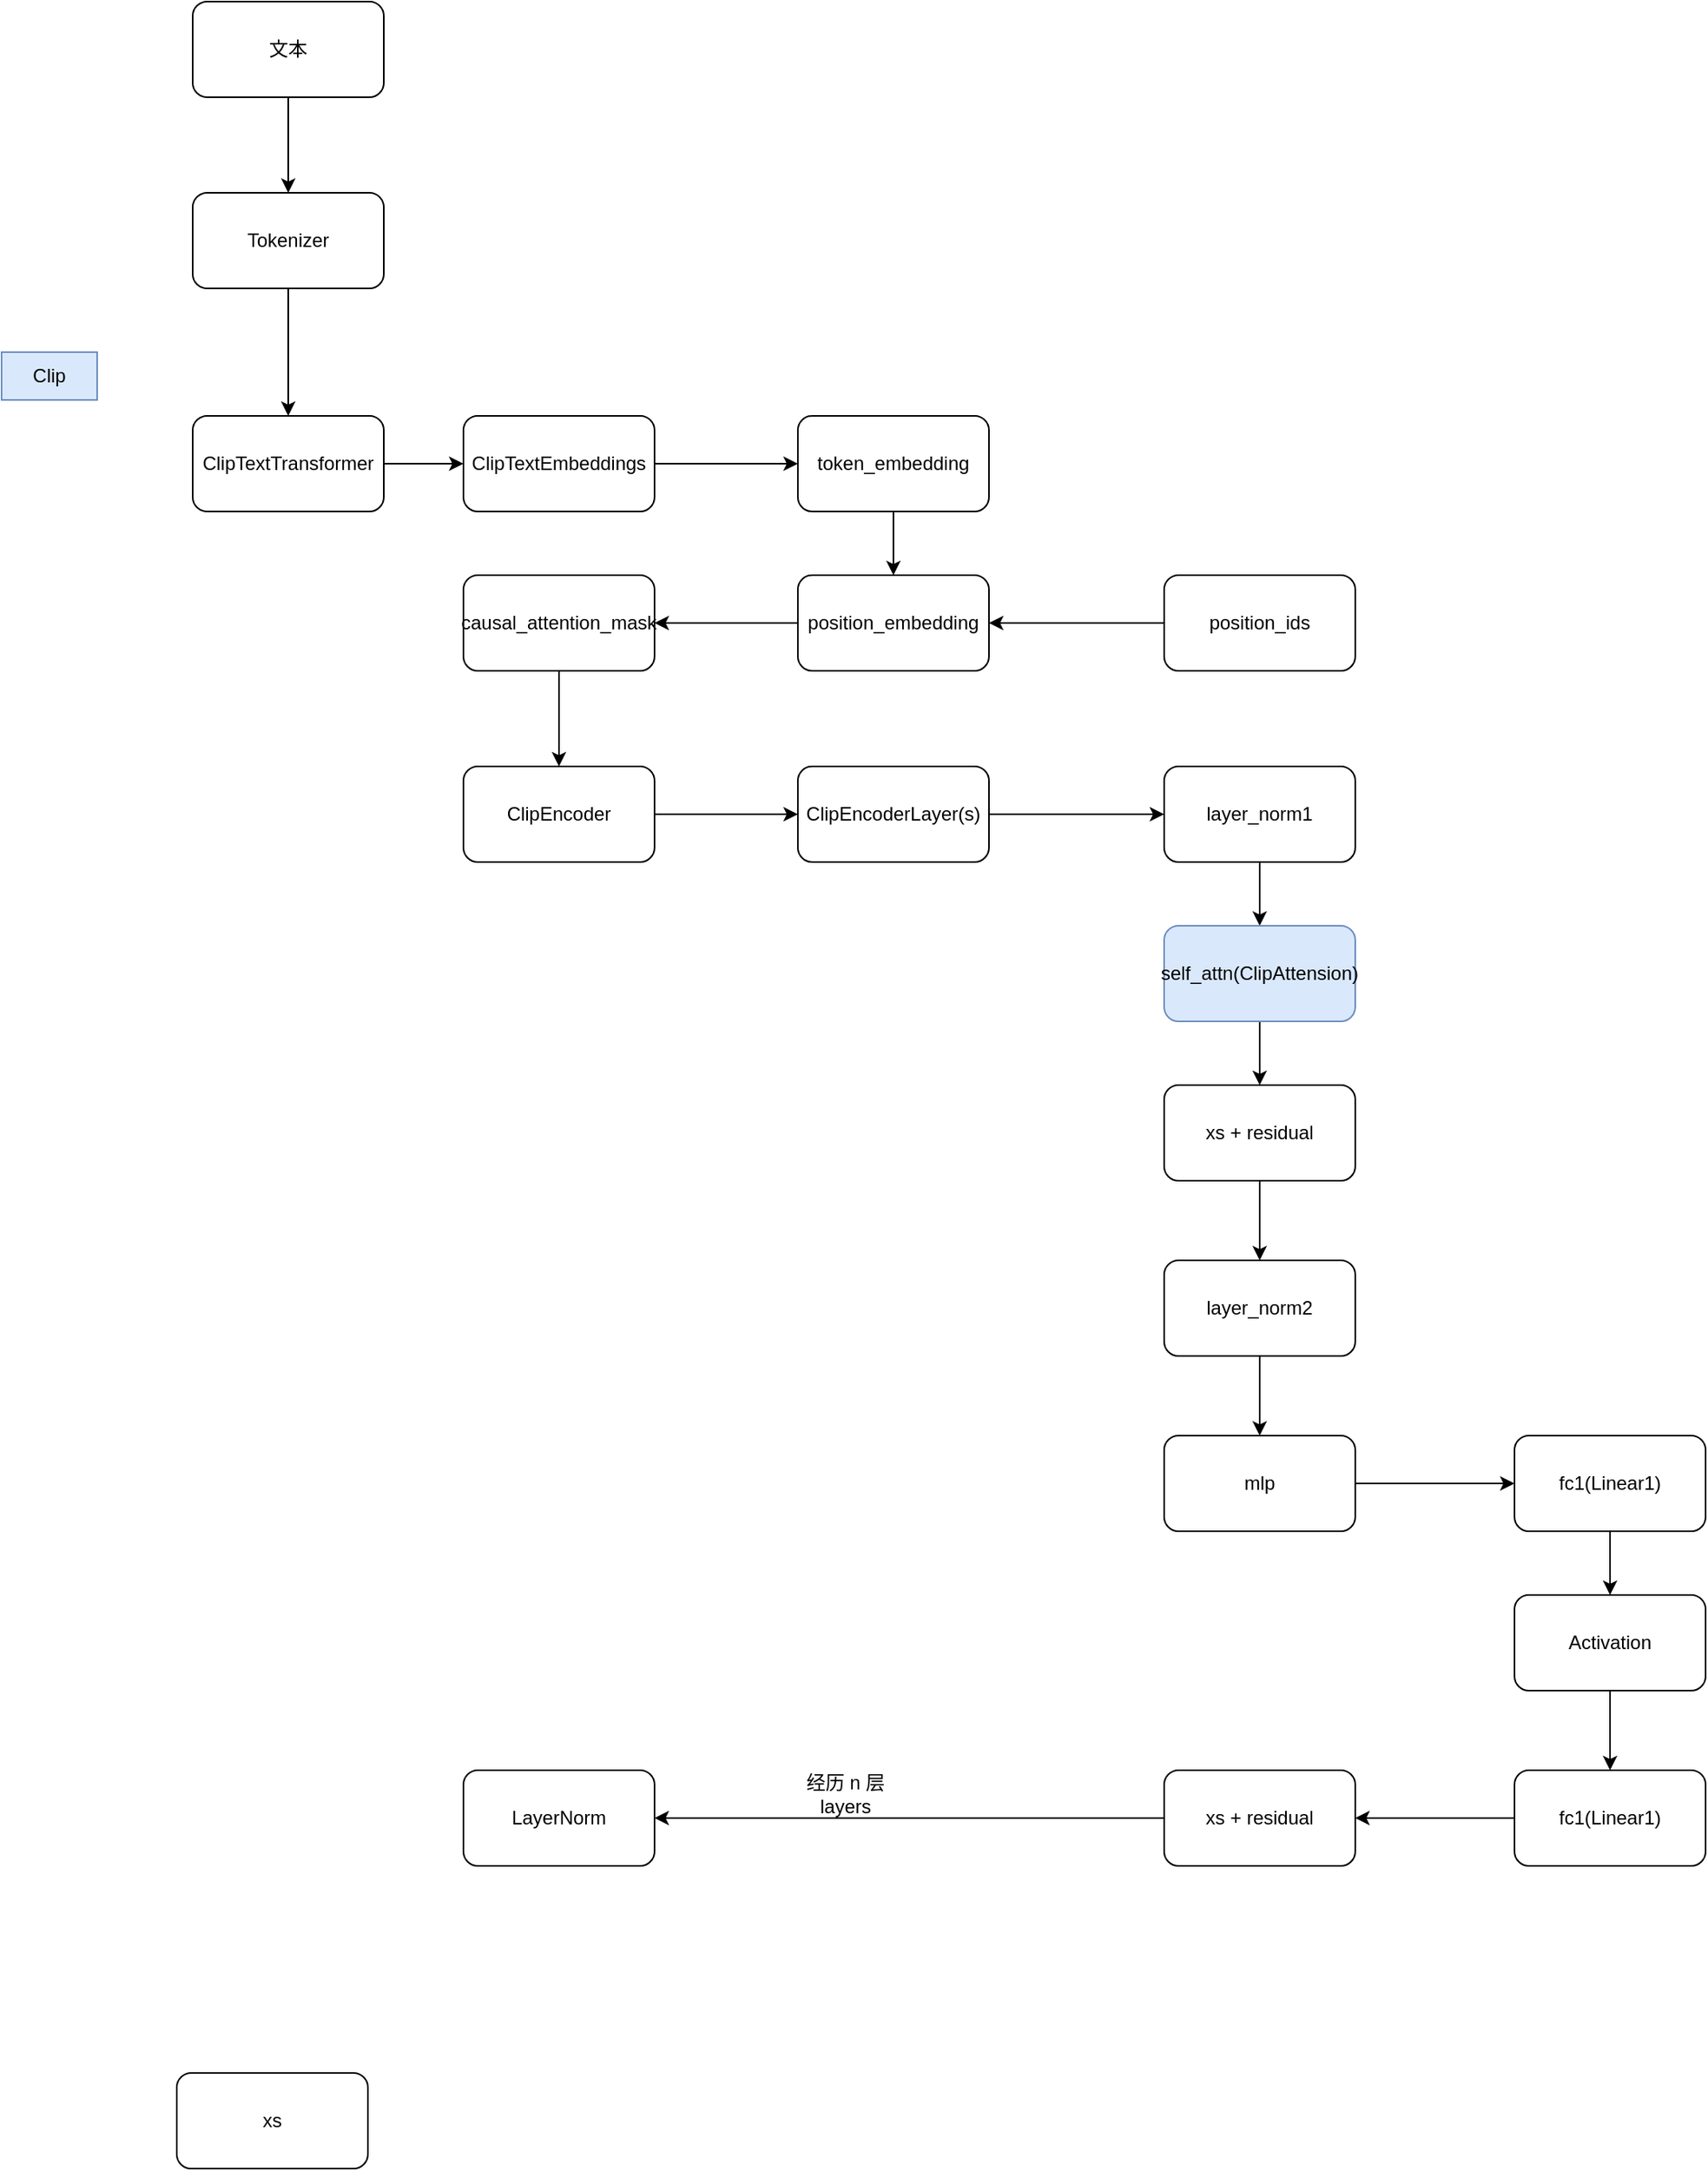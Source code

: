 <mxfile version="22.1.3" type="github">
  <diagram name="第 1 页" id="l63paUcN-cI1twzz8yY3">
    <mxGraphModel dx="2261" dy="746" grid="1" gridSize="10" guides="1" tooltips="1" connect="1" arrows="1" fold="1" page="1" pageScale="1" pageWidth="827" pageHeight="1169" math="0" shadow="0">
      <root>
        <mxCell id="0" />
        <mxCell id="1" parent="0" />
        <mxCell id="Lg7P1bCRlYR49XmwHThc-2" value="Clip" style="text;html=1;strokeColor=#6c8ebf;fillColor=#dae8fc;align=center;verticalAlign=middle;whiteSpace=wrap;rounded=0;" vertex="1" parent="1">
          <mxGeometry x="-80" y="310" width="60" height="30" as="geometry" />
        </mxCell>
        <mxCell id="Lg7P1bCRlYR49XmwHThc-7" style="edgeStyle=orthogonalEdgeStyle;rounded=0;orthogonalLoop=1;jettySize=auto;html=1;exitX=0.5;exitY=1;exitDx=0;exitDy=0;entryX=0.5;entryY=0;entryDx=0;entryDy=0;" edge="1" parent="1" source="Lg7P1bCRlYR49XmwHThc-5" target="Lg7P1bCRlYR49XmwHThc-6">
          <mxGeometry relative="1" as="geometry" />
        </mxCell>
        <mxCell id="Lg7P1bCRlYR49XmwHThc-5" value="文本" style="rounded=1;whiteSpace=wrap;html=1;" vertex="1" parent="1">
          <mxGeometry x="40" y="90" width="120" height="60" as="geometry" />
        </mxCell>
        <mxCell id="Lg7P1bCRlYR49XmwHThc-22" style="edgeStyle=orthogonalEdgeStyle;rounded=0;orthogonalLoop=1;jettySize=auto;html=1;exitX=0.5;exitY=1;exitDx=0;exitDy=0;entryX=0.5;entryY=0;entryDx=0;entryDy=0;" edge="1" parent="1" source="Lg7P1bCRlYR49XmwHThc-6" target="Lg7P1bCRlYR49XmwHThc-8">
          <mxGeometry relative="1" as="geometry" />
        </mxCell>
        <mxCell id="Lg7P1bCRlYR49XmwHThc-6" value="Tokenizer" style="rounded=1;whiteSpace=wrap;html=1;" vertex="1" parent="1">
          <mxGeometry x="40" y="210" width="120" height="60" as="geometry" />
        </mxCell>
        <mxCell id="Lg7P1bCRlYR49XmwHThc-12" style="edgeStyle=orthogonalEdgeStyle;rounded=0;orthogonalLoop=1;jettySize=auto;html=1;exitX=1;exitY=0.5;exitDx=0;exitDy=0;entryX=0;entryY=0.5;entryDx=0;entryDy=0;" edge="1" parent="1" source="Lg7P1bCRlYR49XmwHThc-8" target="Lg7P1bCRlYR49XmwHThc-9">
          <mxGeometry relative="1" as="geometry" />
        </mxCell>
        <mxCell id="Lg7P1bCRlYR49XmwHThc-8" value="ClipTextTransformer" style="rounded=1;whiteSpace=wrap;html=1;" vertex="1" parent="1">
          <mxGeometry x="40" y="350" width="120" height="60" as="geometry" />
        </mxCell>
        <mxCell id="Lg7P1bCRlYR49XmwHThc-17" style="edgeStyle=orthogonalEdgeStyle;rounded=0;orthogonalLoop=1;jettySize=auto;html=1;exitX=1;exitY=0.5;exitDx=0;exitDy=0;entryX=0;entryY=0.5;entryDx=0;entryDy=0;" edge="1" parent="1" source="Lg7P1bCRlYR49XmwHThc-9" target="Lg7P1bCRlYR49XmwHThc-15">
          <mxGeometry relative="1" as="geometry" />
        </mxCell>
        <mxCell id="Lg7P1bCRlYR49XmwHThc-9" value="ClipTextEmbeddings" style="rounded=1;whiteSpace=wrap;html=1;" vertex="1" parent="1">
          <mxGeometry x="210" y="350" width="120" height="60" as="geometry" />
        </mxCell>
        <mxCell id="Lg7P1bCRlYR49XmwHThc-27" style="edgeStyle=orthogonalEdgeStyle;rounded=0;orthogonalLoop=1;jettySize=auto;html=1;exitX=1;exitY=0.5;exitDx=0;exitDy=0;" edge="1" parent="1" source="Lg7P1bCRlYR49XmwHThc-10" target="Lg7P1bCRlYR49XmwHThc-26">
          <mxGeometry relative="1" as="geometry" />
        </mxCell>
        <mxCell id="Lg7P1bCRlYR49XmwHThc-10" value="ClipEncoder" style="rounded=1;whiteSpace=wrap;html=1;" vertex="1" parent="1">
          <mxGeometry x="210" y="570" width="120" height="60" as="geometry" />
        </mxCell>
        <mxCell id="Lg7P1bCRlYR49XmwHThc-11" value="LayerNorm" style="rounded=1;whiteSpace=wrap;html=1;" vertex="1" parent="1">
          <mxGeometry x="210" y="1200" width="120" height="60" as="geometry" />
        </mxCell>
        <mxCell id="Lg7P1bCRlYR49XmwHThc-18" style="edgeStyle=orthogonalEdgeStyle;rounded=0;orthogonalLoop=1;jettySize=auto;html=1;exitX=0.5;exitY=1;exitDx=0;exitDy=0;entryX=0.5;entryY=0;entryDx=0;entryDy=0;" edge="1" parent="1" source="Lg7P1bCRlYR49XmwHThc-15" target="Lg7P1bCRlYR49XmwHThc-16">
          <mxGeometry relative="1" as="geometry" />
        </mxCell>
        <mxCell id="Lg7P1bCRlYR49XmwHThc-15" value="token_embedding" style="rounded=1;whiteSpace=wrap;html=1;" vertex="1" parent="1">
          <mxGeometry x="420" y="350" width="120" height="60" as="geometry" />
        </mxCell>
        <mxCell id="Lg7P1bCRlYR49XmwHThc-24" style="edgeStyle=orthogonalEdgeStyle;rounded=0;orthogonalLoop=1;jettySize=auto;html=1;exitX=0;exitY=0.5;exitDx=0;exitDy=0;entryX=1;entryY=0.5;entryDx=0;entryDy=0;" edge="1" parent="1" source="Lg7P1bCRlYR49XmwHThc-16" target="Lg7P1bCRlYR49XmwHThc-23">
          <mxGeometry relative="1" as="geometry" />
        </mxCell>
        <mxCell id="Lg7P1bCRlYR49XmwHThc-16" value="position_embedding" style="rounded=1;whiteSpace=wrap;html=1;" vertex="1" parent="1">
          <mxGeometry x="420" y="450" width="120" height="60" as="geometry" />
        </mxCell>
        <mxCell id="Lg7P1bCRlYR49XmwHThc-20" style="edgeStyle=orthogonalEdgeStyle;rounded=0;orthogonalLoop=1;jettySize=auto;html=1;exitX=0;exitY=0.5;exitDx=0;exitDy=0;entryX=1;entryY=0.5;entryDx=0;entryDy=0;" edge="1" parent="1" source="Lg7P1bCRlYR49XmwHThc-19" target="Lg7P1bCRlYR49XmwHThc-16">
          <mxGeometry relative="1" as="geometry" />
        </mxCell>
        <mxCell id="Lg7P1bCRlYR49XmwHThc-19" value="position_ids" style="rounded=1;whiteSpace=wrap;html=1;" vertex="1" parent="1">
          <mxGeometry x="650" y="450" width="120" height="60" as="geometry" />
        </mxCell>
        <mxCell id="Lg7P1bCRlYR49XmwHThc-25" style="edgeStyle=orthogonalEdgeStyle;rounded=0;orthogonalLoop=1;jettySize=auto;html=1;exitX=0.5;exitY=1;exitDx=0;exitDy=0;entryX=0.5;entryY=0;entryDx=0;entryDy=0;" edge="1" parent="1" source="Lg7P1bCRlYR49XmwHThc-23" target="Lg7P1bCRlYR49XmwHThc-10">
          <mxGeometry relative="1" as="geometry" />
        </mxCell>
        <mxCell id="Lg7P1bCRlYR49XmwHThc-23" value="causal_attention_mask" style="rounded=1;whiteSpace=wrap;html=1;" vertex="1" parent="1">
          <mxGeometry x="210" y="450" width="120" height="60" as="geometry" />
        </mxCell>
        <mxCell id="Lg7P1bCRlYR49XmwHThc-37" style="edgeStyle=orthogonalEdgeStyle;rounded=0;orthogonalLoop=1;jettySize=auto;html=1;exitX=1;exitY=0.5;exitDx=0;exitDy=0;entryX=0;entryY=0.5;entryDx=0;entryDy=0;" edge="1" parent="1" source="Lg7P1bCRlYR49XmwHThc-26" target="Lg7P1bCRlYR49XmwHThc-28">
          <mxGeometry relative="1" as="geometry" />
        </mxCell>
        <mxCell id="Lg7P1bCRlYR49XmwHThc-26" value="ClipEncoderLayer(s)" style="rounded=1;whiteSpace=wrap;html=1;" vertex="1" parent="1">
          <mxGeometry x="420" y="570" width="120" height="60" as="geometry" />
        </mxCell>
        <mxCell id="Lg7P1bCRlYR49XmwHThc-38" style="edgeStyle=orthogonalEdgeStyle;rounded=0;orthogonalLoop=1;jettySize=auto;html=1;exitX=0.5;exitY=1;exitDx=0;exitDy=0;entryX=0.5;entryY=0;entryDx=0;entryDy=0;" edge="1" parent="1" source="Lg7P1bCRlYR49XmwHThc-28" target="Lg7P1bCRlYR49XmwHThc-29">
          <mxGeometry relative="1" as="geometry" />
        </mxCell>
        <mxCell id="Lg7P1bCRlYR49XmwHThc-28" value="layer_norm1" style="rounded=1;whiteSpace=wrap;html=1;" vertex="1" parent="1">
          <mxGeometry x="650" y="570" width="120" height="60" as="geometry" />
        </mxCell>
        <mxCell id="Lg7P1bCRlYR49XmwHThc-39" style="edgeStyle=orthogonalEdgeStyle;rounded=0;orthogonalLoop=1;jettySize=auto;html=1;exitX=0.5;exitY=1;exitDx=0;exitDy=0;entryX=0.5;entryY=0;entryDx=0;entryDy=0;" edge="1" parent="1" source="Lg7P1bCRlYR49XmwHThc-29" target="Lg7P1bCRlYR49XmwHThc-30">
          <mxGeometry relative="1" as="geometry" />
        </mxCell>
        <mxCell id="Lg7P1bCRlYR49XmwHThc-29" value="self_attn(ClipAttension)" style="rounded=1;whiteSpace=wrap;html=1;fillColor=#dae8fc;strokeColor=#6c8ebf;" vertex="1" parent="1">
          <mxGeometry x="650" y="670" width="120" height="60" as="geometry" />
        </mxCell>
        <mxCell id="Lg7P1bCRlYR49XmwHThc-40" style="edgeStyle=orthogonalEdgeStyle;rounded=0;orthogonalLoop=1;jettySize=auto;html=1;exitX=0.5;exitY=1;exitDx=0;exitDy=0;entryX=0.5;entryY=0;entryDx=0;entryDy=0;" edge="1" parent="1" source="Lg7P1bCRlYR49XmwHThc-30" target="Lg7P1bCRlYR49XmwHThc-31">
          <mxGeometry relative="1" as="geometry" />
        </mxCell>
        <mxCell id="Lg7P1bCRlYR49XmwHThc-30" value="xs + residual" style="rounded=1;whiteSpace=wrap;html=1;" vertex="1" parent="1">
          <mxGeometry x="650" y="770" width="120" height="60" as="geometry" />
        </mxCell>
        <mxCell id="Lg7P1bCRlYR49XmwHThc-41" style="edgeStyle=orthogonalEdgeStyle;rounded=0;orthogonalLoop=1;jettySize=auto;html=1;exitX=0.5;exitY=1;exitDx=0;exitDy=0;entryX=0.5;entryY=0;entryDx=0;entryDy=0;" edge="1" parent="1" source="Lg7P1bCRlYR49XmwHThc-31" target="Lg7P1bCRlYR49XmwHThc-32">
          <mxGeometry relative="1" as="geometry" />
        </mxCell>
        <mxCell id="Lg7P1bCRlYR49XmwHThc-31" value="layer_norm2" style="rounded=1;whiteSpace=wrap;html=1;" vertex="1" parent="1">
          <mxGeometry x="650" y="880" width="120" height="60" as="geometry" />
        </mxCell>
        <mxCell id="Lg7P1bCRlYR49XmwHThc-42" style="edgeStyle=orthogonalEdgeStyle;rounded=0;orthogonalLoop=1;jettySize=auto;html=1;exitX=1;exitY=0.5;exitDx=0;exitDy=0;entryX=0;entryY=0.5;entryDx=0;entryDy=0;" edge="1" parent="1" source="Lg7P1bCRlYR49XmwHThc-32" target="Lg7P1bCRlYR49XmwHThc-34">
          <mxGeometry relative="1" as="geometry" />
        </mxCell>
        <mxCell id="Lg7P1bCRlYR49XmwHThc-32" value="mlp" style="rounded=1;whiteSpace=wrap;html=1;" vertex="1" parent="1">
          <mxGeometry x="650" y="990" width="120" height="60" as="geometry" />
        </mxCell>
        <mxCell id="Lg7P1bCRlYR49XmwHThc-46" style="edgeStyle=orthogonalEdgeStyle;rounded=0;orthogonalLoop=1;jettySize=auto;html=1;exitX=0;exitY=0.5;exitDx=0;exitDy=0;entryX=1;entryY=0.5;entryDx=0;entryDy=0;" edge="1" parent="1" source="Lg7P1bCRlYR49XmwHThc-33" target="Lg7P1bCRlYR49XmwHThc-11">
          <mxGeometry relative="1" as="geometry" />
        </mxCell>
        <mxCell id="Lg7P1bCRlYR49XmwHThc-33" value="xs + residual" style="rounded=1;whiteSpace=wrap;html=1;" vertex="1" parent="1">
          <mxGeometry x="650" y="1200" width="120" height="60" as="geometry" />
        </mxCell>
        <mxCell id="Lg7P1bCRlYR49XmwHThc-43" style="edgeStyle=orthogonalEdgeStyle;rounded=0;orthogonalLoop=1;jettySize=auto;html=1;exitX=0.5;exitY=1;exitDx=0;exitDy=0;entryX=0.5;entryY=0;entryDx=0;entryDy=0;" edge="1" parent="1" source="Lg7P1bCRlYR49XmwHThc-34" target="Lg7P1bCRlYR49XmwHThc-35">
          <mxGeometry relative="1" as="geometry" />
        </mxCell>
        <mxCell id="Lg7P1bCRlYR49XmwHThc-34" value="fc1(Linear1)" style="rounded=1;whiteSpace=wrap;html=1;" vertex="1" parent="1">
          <mxGeometry x="870" y="990" width="120" height="60" as="geometry" />
        </mxCell>
        <mxCell id="Lg7P1bCRlYR49XmwHThc-44" style="edgeStyle=orthogonalEdgeStyle;rounded=0;orthogonalLoop=1;jettySize=auto;html=1;exitX=0.5;exitY=1;exitDx=0;exitDy=0;entryX=0.5;entryY=0;entryDx=0;entryDy=0;" edge="1" parent="1" source="Lg7P1bCRlYR49XmwHThc-35" target="Lg7P1bCRlYR49XmwHThc-36">
          <mxGeometry relative="1" as="geometry" />
        </mxCell>
        <mxCell id="Lg7P1bCRlYR49XmwHThc-35" value="Activation" style="rounded=1;whiteSpace=wrap;html=1;" vertex="1" parent="1">
          <mxGeometry x="870" y="1090" width="120" height="60" as="geometry" />
        </mxCell>
        <mxCell id="Lg7P1bCRlYR49XmwHThc-45" style="edgeStyle=orthogonalEdgeStyle;rounded=0;orthogonalLoop=1;jettySize=auto;html=1;exitX=0;exitY=0.5;exitDx=0;exitDy=0;entryX=1;entryY=0.5;entryDx=0;entryDy=0;" edge="1" parent="1" source="Lg7P1bCRlYR49XmwHThc-36" target="Lg7P1bCRlYR49XmwHThc-33">
          <mxGeometry relative="1" as="geometry" />
        </mxCell>
        <mxCell id="Lg7P1bCRlYR49XmwHThc-36" value="fc1(Linear1)" style="rounded=1;whiteSpace=wrap;html=1;" vertex="1" parent="1">
          <mxGeometry x="870" y="1200" width="120" height="60" as="geometry" />
        </mxCell>
        <mxCell id="Lg7P1bCRlYR49XmwHThc-47" value="经历 n 层 layers" style="text;html=1;strokeColor=none;fillColor=none;align=center;verticalAlign=middle;whiteSpace=wrap;rounded=0;" vertex="1" parent="1">
          <mxGeometry x="420" y="1200" width="60" height="30" as="geometry" />
        </mxCell>
        <mxCell id="Lg7P1bCRlYR49XmwHThc-48" value="xs" style="rounded=1;whiteSpace=wrap;html=1;" vertex="1" parent="1">
          <mxGeometry x="30" y="1390" width="120" height="60" as="geometry" />
        </mxCell>
      </root>
    </mxGraphModel>
  </diagram>
</mxfile>
